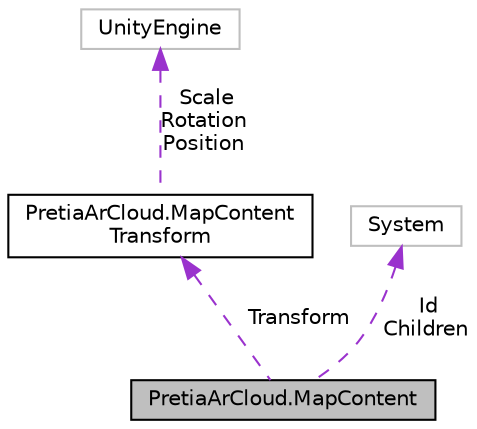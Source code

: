 digraph "PretiaArCloud.MapContent"
{
 // LATEX_PDF_SIZE
  edge [fontname="Helvetica",fontsize="10",labelfontname="Helvetica",labelfontsize="10"];
  node [fontname="Helvetica",fontsize="10",shape=record];
  Node1 [label="PretiaArCloud.MapContent",height=0.2,width=0.4,color="black", fillcolor="grey75", style="filled", fontcolor="black",tooltip=" "];
  Node2 -> Node1 [dir="back",color="darkorchid3",fontsize="10",style="dashed",label=" Transform" ,fontname="Helvetica"];
  Node2 [label="PretiaArCloud.MapContent\lTransform",height=0.2,width=0.4,color="black", fillcolor="white", style="filled",URL="$classPretiaArCloud_1_1MapContentTransform.html",tooltip=" "];
  Node3 -> Node2 [dir="back",color="darkorchid3",fontsize="10",style="dashed",label=" Scale\nRotation\nPosition" ,fontname="Helvetica"];
  Node3 [label="UnityEngine",height=0.2,width=0.4,color="grey75", fillcolor="white", style="filled",tooltip=" "];
  Node4 -> Node1 [dir="back",color="darkorchid3",fontsize="10",style="dashed",label=" Id\nChildren" ,fontname="Helvetica"];
  Node4 [label="System",height=0.2,width=0.4,color="grey75", fillcolor="white", style="filled",tooltip=" "];
}
